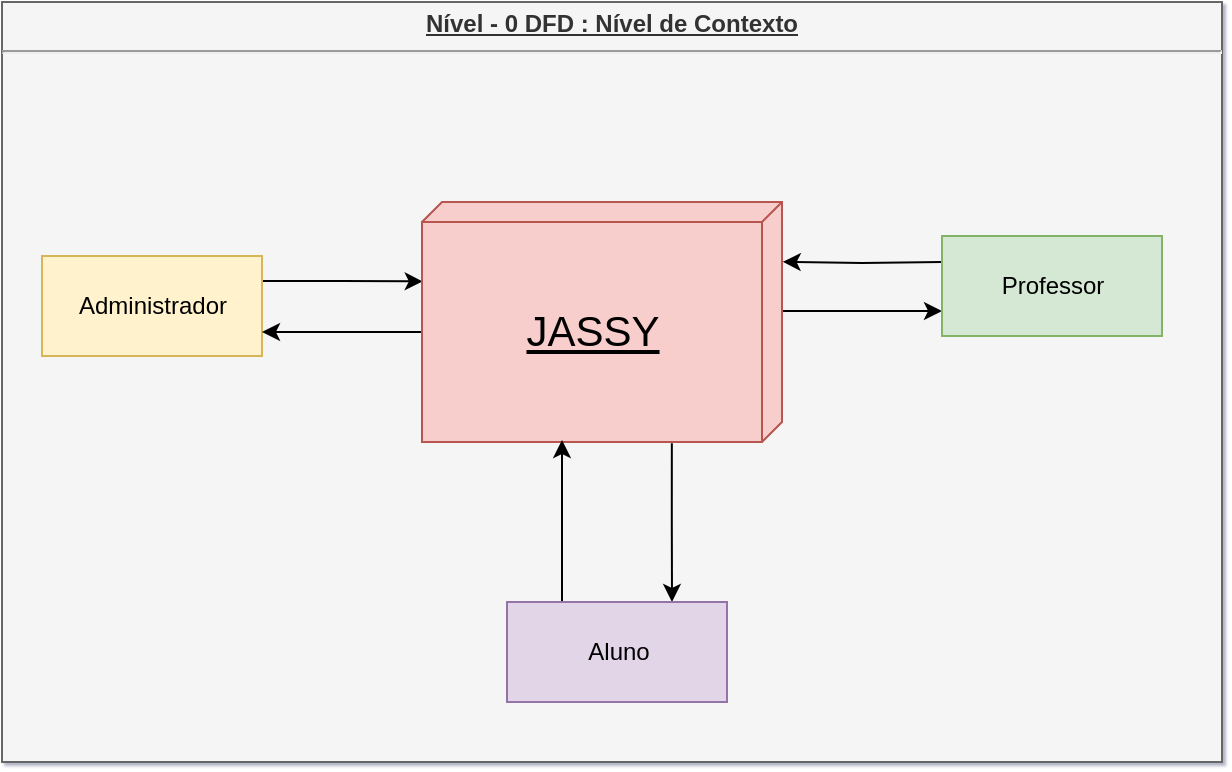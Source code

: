 <mxfile version="12.3.2" type="device" pages="1"><diagram id="SHQwK_Ve0WmSKA9LiEq6" name="Page-1"><mxGraphModel dx="852" dy="534" grid="1" gridSize="10" guides="1" tooltips="1" connect="1" arrows="1" fold="1" page="1" pageScale="1" pageWidth="827" pageHeight="1169" math="0" shadow="1"><root><mxCell id="0"/><mxCell id="1" parent="0"/><mxCell id="xhDXMEoZwZoORVEO2PFJ-20" value="&lt;p style=&quot;margin: 0px ; margin-top: 4px ; text-align: center ; text-decoration: underline&quot;&gt;&lt;b&gt;Nível - 0 DFD : Nível de Contexto&lt;/b&gt;&lt;/p&gt;&lt;hr&gt;&lt;p style=&quot;margin: 0px ; margin-left: 8px&quot;&gt;&lt;br&gt;&lt;/p&gt;" style="verticalAlign=top;align=left;overflow=fill;fontSize=12;fontFamily=Helvetica;html=1;fillColor=#f5f5f5;strokeColor=#666666;fontColor=#333333;" parent="1" vertex="1"><mxGeometry x="120" y="90" width="610" height="380" as="geometry"/></mxCell><mxCell id="18IPyDviQTTX608IwChd-3" style="edgeStyle=orthogonalEdgeStyle;rounded=0;orthogonalLoop=1;jettySize=auto;html=1;exitX=1;exitY=0.25;exitDx=0;exitDy=0;entryX=0.331;entryY=0.998;entryDx=0;entryDy=0;entryPerimeter=0;" parent="1" source="xhDXMEoZwZoORVEO2PFJ-10" target="xhDXMEoZwZoORVEO2PFJ-11" edge="1"><mxGeometry relative="1" as="geometry"/></mxCell><mxCell id="xhDXMEoZwZoORVEO2PFJ-10" value="Administrador" style="html=1;fillColor=#fff2cc;strokeColor=#d6b656;" parent="1" vertex="1"><mxGeometry x="140" y="217" width="110" height="50" as="geometry"/></mxCell><mxCell id="xhDXMEoZwZoORVEO2PFJ-16" style="edgeStyle=orthogonalEdgeStyle;rounded=0;orthogonalLoop=1;jettySize=auto;html=1;exitX=1.005;exitY=0.306;exitDx=0;exitDy=0;exitPerimeter=0;entryX=0.75;entryY=0;entryDx=0;entryDy=0;" parent="1" source="xhDXMEoZwZoORVEO2PFJ-11" target="xhDXMEoZwZoORVEO2PFJ-14" edge="1"><mxGeometry relative="1" as="geometry"/></mxCell><mxCell id="18IPyDviQTTX608IwChd-2" style="edgeStyle=orthogonalEdgeStyle;rounded=0;orthogonalLoop=1;jettySize=auto;html=1;entryX=0;entryY=0.75;entryDx=0;entryDy=0;exitX=0.454;exitY=-0.001;exitDx=0;exitDy=0;exitPerimeter=0;" parent="1" target="xhDXMEoZwZoORVEO2PFJ-17" edge="1" source="xhDXMEoZwZoORVEO2PFJ-11"><mxGeometry relative="1" as="geometry"><mxPoint x="510" y="245" as="sourcePoint"/><mxPoint x="590" y="244" as="targetPoint"/></mxGeometry></mxCell><mxCell id="18IPyDviQTTX608IwChd-4" style="edgeStyle=orthogonalEdgeStyle;rounded=0;orthogonalLoop=1;jettySize=auto;html=1;exitX=0;exitY=0;exitDx=65;exitDy=180;exitPerimeter=0;" parent="1" source="xhDXMEoZwZoORVEO2PFJ-11" edge="1"><mxGeometry relative="1" as="geometry"><mxPoint x="250" y="255" as="targetPoint"/></mxGeometry></mxCell><mxCell id="xhDXMEoZwZoORVEO2PFJ-11" value="JASSY" style="verticalAlign=middle;align=center;spacingTop=8;spacingLeft=2;spacingRight=12;shape=cube;size=10;direction=south;fontStyle=4;html=1;fontSize=21;fillColor=#f8cecc;strokeColor=#b85450;" parent="1" vertex="1"><mxGeometry x="330" y="190" width="180" height="120" as="geometry"/></mxCell><mxCell id="xhDXMEoZwZoORVEO2PFJ-15" style="edgeStyle=orthogonalEdgeStyle;rounded=0;orthogonalLoop=1;jettySize=auto;html=1;exitX=0.25;exitY=0;exitDx=0;exitDy=0;" parent="1" source="xhDXMEoZwZoORVEO2PFJ-14" edge="1"><mxGeometry relative="1" as="geometry"><mxPoint x="400" y="309" as="targetPoint"/></mxGeometry></mxCell><mxCell id="xhDXMEoZwZoORVEO2PFJ-14" value="Aluno" style="html=1;fillColor=#e1d5e7;strokeColor=#9673a6;" parent="1" vertex="1"><mxGeometry x="372.5" y="390" width="110" height="50" as="geometry"/></mxCell><mxCell id="18IPyDviQTTX608IwChd-1" style="edgeStyle=orthogonalEdgeStyle;rounded=0;orthogonalLoop=1;jettySize=auto;html=1;entryX=0.249;entryY=-0.002;entryDx=0;entryDy=0;entryPerimeter=0;" parent="1" target="xhDXMEoZwZoORVEO2PFJ-11" edge="1"><mxGeometry relative="1" as="geometry"><mxPoint x="590" y="220" as="sourcePoint"/></mxGeometry></mxCell><mxCell id="xhDXMEoZwZoORVEO2PFJ-17" value="Professor" style="html=1;fillColor=#d5e8d4;strokeColor=#82b366;" parent="1" vertex="1"><mxGeometry x="590" y="207" width="110" height="50" as="geometry"/></mxCell></root></mxGraphModel></diagram></mxfile>